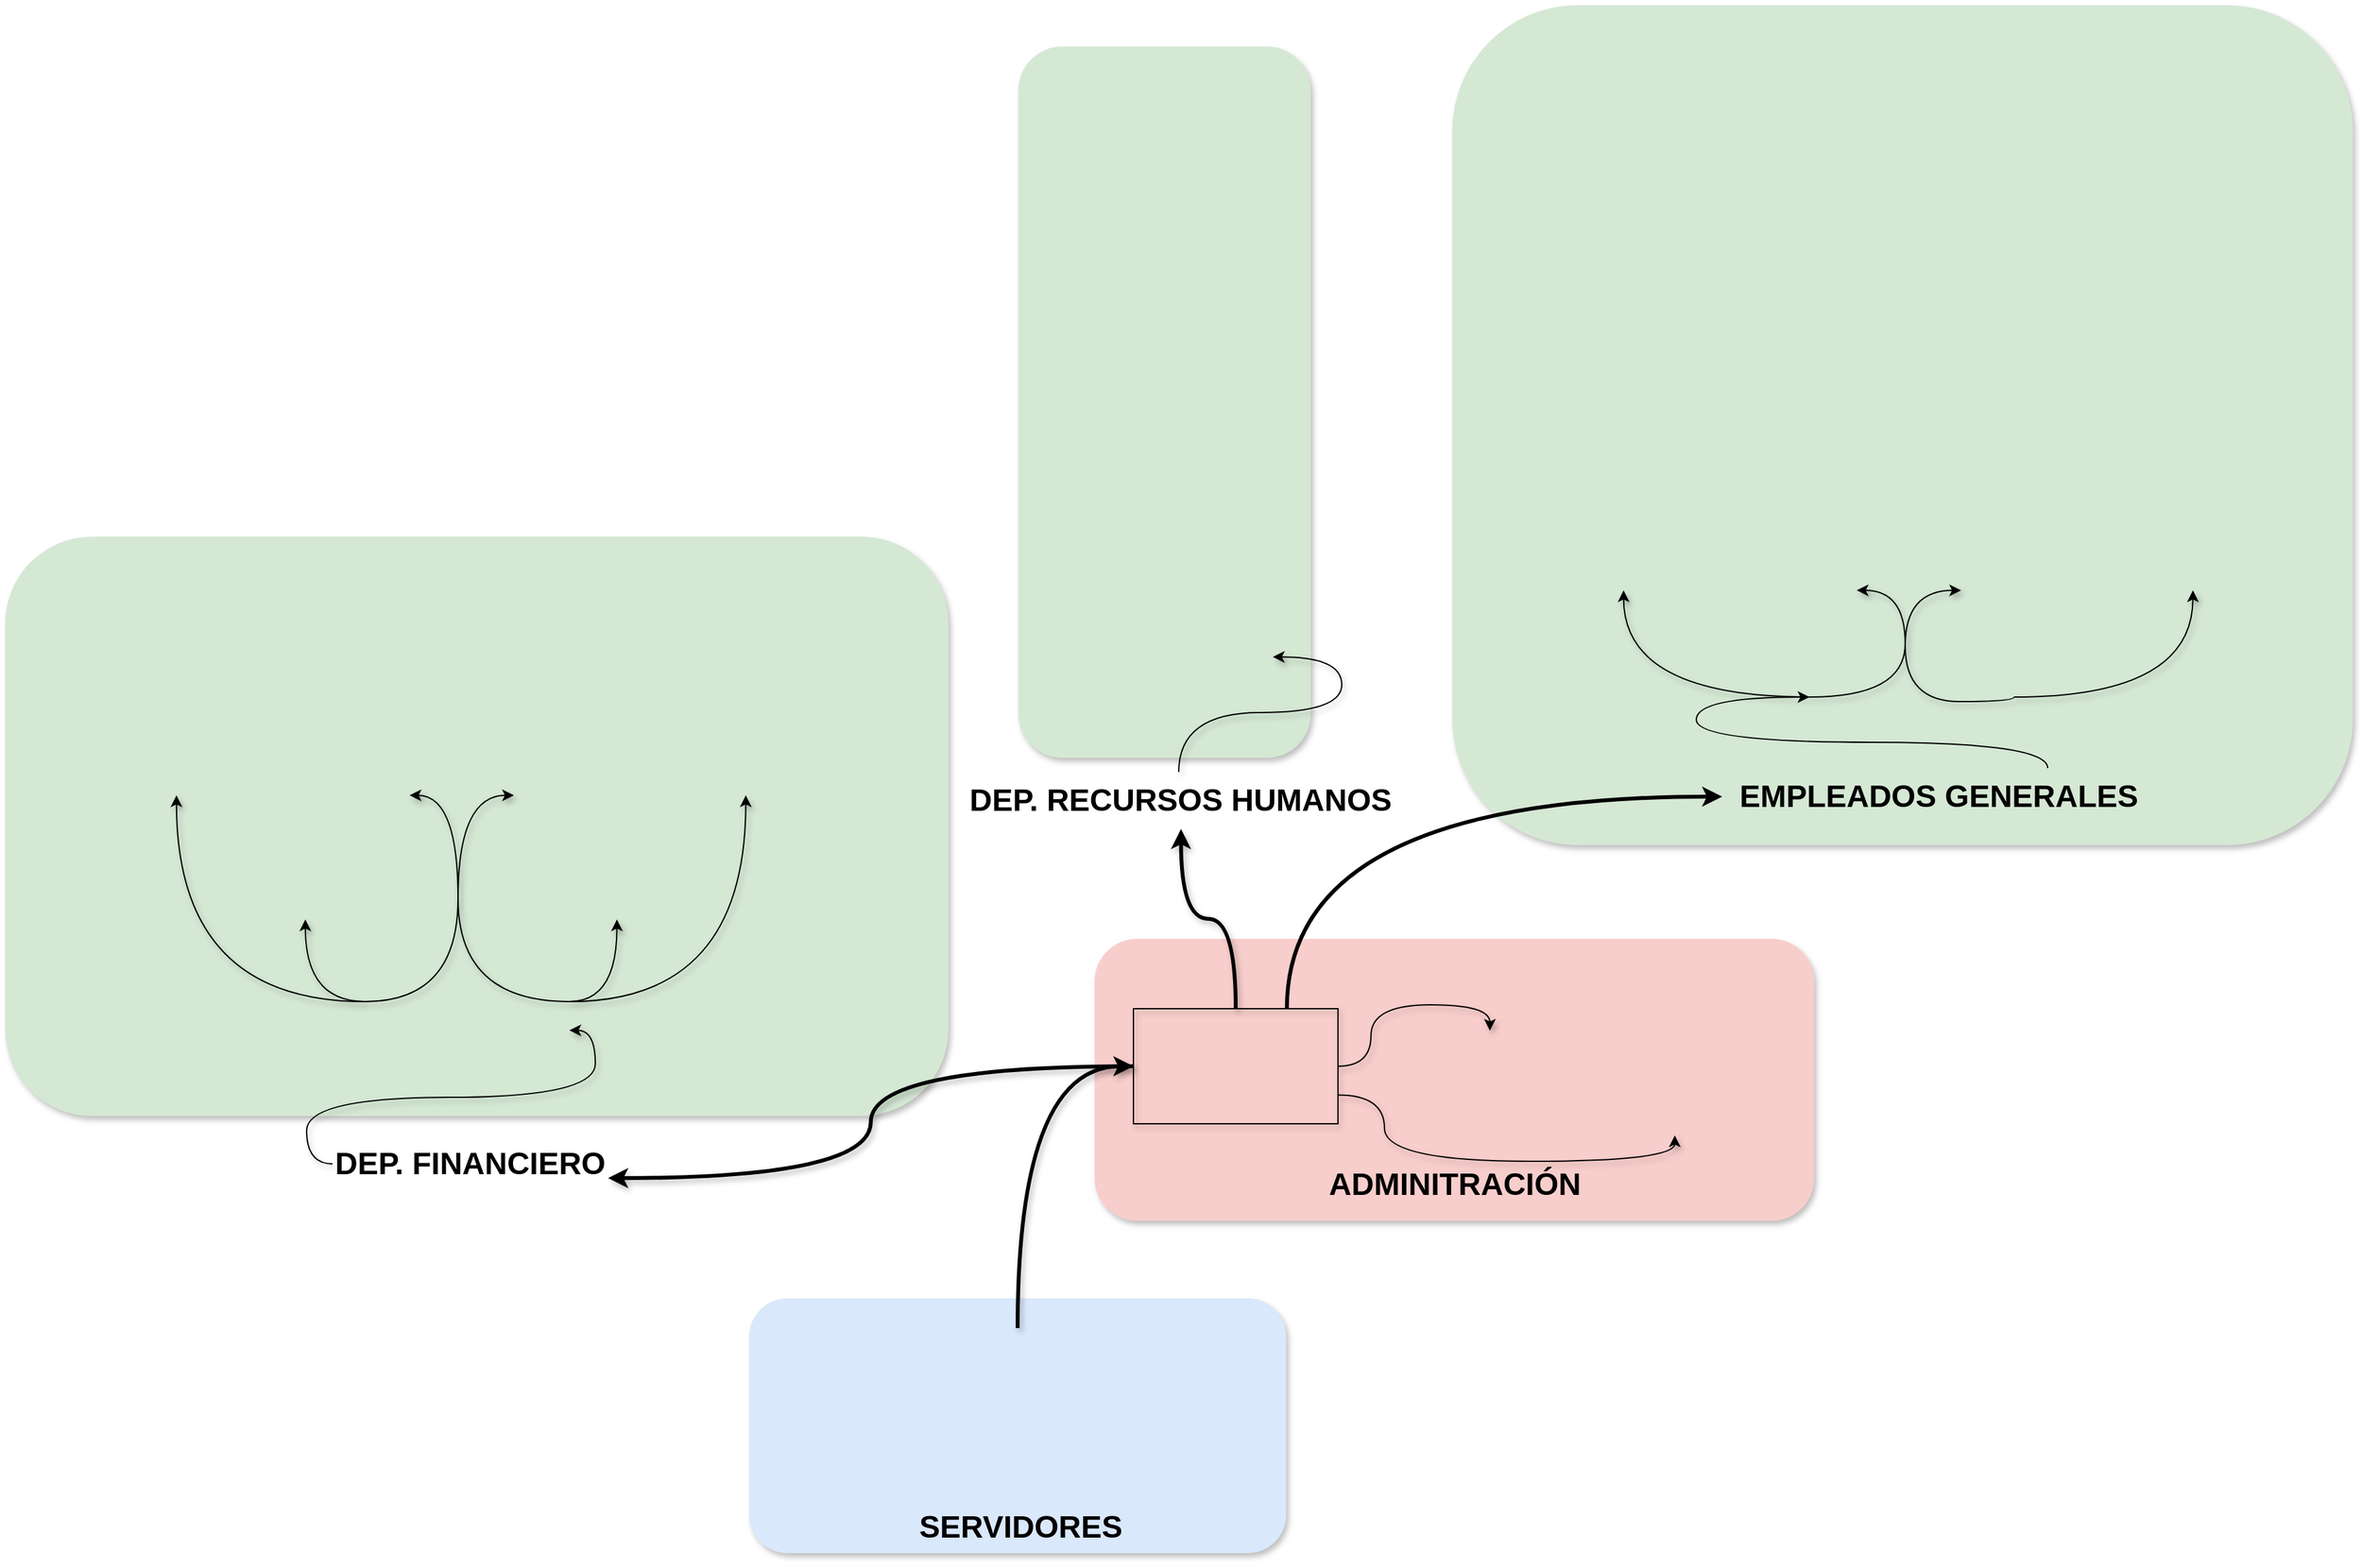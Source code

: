 <mxfile version="26.0.6">
  <diagram name="Página-1" id="QF5iy-u7Yr_LrmfGwRwX">
    <mxGraphModel dx="2790" dy="2100" grid="0" gridSize="10" guides="1" tooltips="1" connect="1" arrows="1" fold="1" page="0" pageScale="1" pageWidth="827" pageHeight="1169" math="0" shadow="0">
      <root>
        <mxCell id="0" />
        <mxCell id="1" parent="0" />
        <mxCell id="zVhVhjhVTbUy0921jr-u-85" value="" style="rounded=1;whiteSpace=wrap;html=1;fillColor=#d5e8d4;strokeColor=none;shadow=1;" vertex="1" parent="1">
          <mxGeometry x="733.43" y="-575" width="696" height="649.5" as="geometry" />
        </mxCell>
        <mxCell id="zVhVhjhVTbUy0921jr-u-69" value="" style="rounded=1;whiteSpace=wrap;html=1;fillColor=#d5e8d4;strokeColor=none;shadow=1;" vertex="1" parent="1">
          <mxGeometry x="398" y="-543" width="226" height="550" as="geometry" />
        </mxCell>
        <mxCell id="zVhVhjhVTbUy0921jr-u-49" value="" style="rounded=1;whiteSpace=wrap;html=1;fillColor=#d5e8d4;strokeColor=none;shadow=1;" vertex="1" parent="1">
          <mxGeometry x="-385" y="-164" width="729" height="448" as="geometry" />
        </mxCell>
        <mxCell id="zVhVhjhVTbUy0921jr-u-42" value="" style="rounded=1;whiteSpace=wrap;html=1;fillColor=#f8cecc;strokeColor=none;shadow=1;" vertex="1" parent="1">
          <mxGeometry x="457" y="147" width="556" height="218" as="geometry" />
        </mxCell>
        <mxCell id="zVhVhjhVTbUy0921jr-u-40" value="" style="rounded=1;whiteSpace=wrap;html=1;fillColor=#dae8fc;strokeColor=none;shadow=1;" vertex="1" parent="1">
          <mxGeometry x="190" y="425" width="415" height="197" as="geometry" />
        </mxCell>
        <mxCell id="zVhVhjhVTbUy0921jr-u-38" value="" style="shape=image;verticalLabelPosition=bottom;labelBackgroundColor=default;verticalAlign=top;aspect=fixed;imageAspect=0;image=https://pngimg.com/d/server_PNG29.png;dropTarget=0;shadow=1;" vertex="1" parent="1">
          <mxGeometry x="245" y="448" width="137" height="137" as="geometry" />
        </mxCell>
        <mxCell id="zVhVhjhVTbUy0921jr-u-10" value="&lt;h1&gt;&lt;font&gt;ADMINITRACIÓN&lt;/font&gt;&lt;/h1&gt;" style="text;html=1;align=center;verticalAlign=middle;whiteSpace=wrap;rounded=0;fontStyle=1;shadow=1;" vertex="1" parent="1">
          <mxGeometry x="628.5" y="315" width="213" height="44" as="geometry" />
        </mxCell>
        <mxCell id="zVhVhjhVTbUy0921jr-u-44" style="edgeStyle=orthogonalEdgeStyle;rounded=0;orthogonalLoop=1;jettySize=auto;html=1;exitX=0.5;exitY=0;exitDx=0;exitDy=0;entryX=0;entryY=0.5;entryDx=0;entryDy=0;curved=1;shadow=1;strokeWidth=3;" edge="1" parent="1" source="zVhVhjhVTbUy0921jr-u-28" target="zVhVhjhVTbUy0921jr-u-35">
          <mxGeometry relative="1" as="geometry" />
        </mxCell>
        <mxCell id="zVhVhjhVTbUy0921jr-u-28" value="" style="shape=image;verticalLabelPosition=bottom;labelBackgroundColor=default;verticalAlign=top;aspect=fixed;imageAspect=0;image=https://pngimg.com/d/server_PNG29.png;shadow=1;" vertex="1" parent="1">
          <mxGeometry x="329" y="448" width="137" height="137" as="geometry" />
        </mxCell>
        <mxCell id="zVhVhjhVTbUy0921jr-u-45" style="edgeStyle=orthogonalEdgeStyle;rounded=0;orthogonalLoop=1;jettySize=auto;html=1;exitX=1;exitY=0.5;exitDx=0;exitDy=0;curved=1;entryX=0.5;entryY=0;entryDx=0;entryDy=0;shadow=1;" edge="1" parent="1" source="zVhVhjhVTbUy0921jr-u-35" target="zVhVhjhVTbUy0921jr-u-36">
          <mxGeometry relative="1" as="geometry">
            <mxPoint x="690" y="253" as="targetPoint" />
          </mxGeometry>
        </mxCell>
        <mxCell id="zVhVhjhVTbUy0921jr-u-48" style="edgeStyle=orthogonalEdgeStyle;rounded=0;orthogonalLoop=1;jettySize=auto;html=1;exitX=1;exitY=0.75;exitDx=0;exitDy=0;entryX=0.5;entryY=1;entryDx=0;entryDy=0;curved=1;shadow=1;" edge="1" parent="1" source="zVhVhjhVTbUy0921jr-u-35" target="zVhVhjhVTbUy0921jr-u-47">
          <mxGeometry relative="1" as="geometry">
            <Array as="points">
              <mxPoint x="681" y="268" />
              <mxPoint x="681" y="319" />
              <mxPoint x="905" y="319" />
            </Array>
          </mxGeometry>
        </mxCell>
        <mxCell id="zVhVhjhVTbUy0921jr-u-51" style="edgeStyle=orthogonalEdgeStyle;rounded=0;orthogonalLoop=1;jettySize=auto;html=1;entryX=1;entryY=0.75;entryDx=0;entryDy=0;curved=1;exitX=0;exitY=0.5;exitDx=0;exitDy=0;shadow=1;" edge="1" parent="1" source="zVhVhjhVTbUy0921jr-u-52" target="zVhVhjhVTbUy0921jr-u-50">
          <mxGeometry relative="1" as="geometry">
            <mxPoint x="413" y="311.5" as="sourcePoint" />
          </mxGeometry>
        </mxCell>
        <mxCell id="zVhVhjhVTbUy0921jr-u-84" style="edgeStyle=orthogonalEdgeStyle;rounded=0;orthogonalLoop=1;jettySize=auto;html=1;curved=1;shadow=1;" edge="1" parent="1" source="zVhVhjhVTbUy0921jr-u-77" target="zVhVhjhVTbUy0921jr-u-76">
          <mxGeometry relative="1" as="geometry">
            <mxPoint x="566" y="201" as="sourcePoint" />
            <Array as="points">
              <mxPoint x="522" y="-28" />
              <mxPoint x="648" y="-28" />
              <mxPoint x="648" y="-71" />
            </Array>
          </mxGeometry>
        </mxCell>
        <mxCell id="zVhVhjhVTbUy0921jr-u-96" style="edgeStyle=orthogonalEdgeStyle;rounded=0;orthogonalLoop=1;jettySize=auto;html=1;exitX=0.75;exitY=0;exitDx=0;exitDy=0;entryX=0;entryY=0.5;entryDx=0;entryDy=0;curved=1;" edge="1" parent="1" source="zVhVhjhVTbUy0921jr-u-91" target="zVhVhjhVTbUy0921jr-u-90">
          <mxGeometry relative="1" as="geometry">
            <mxPoint x="163.997" y="-123" as="sourcePoint" />
          </mxGeometry>
        </mxCell>
        <mxCell id="zVhVhjhVTbUy0921jr-u-35" value="" style="shape=image;verticalLabelPosition=bottom;labelBackgroundColor=default;verticalAlign=top;aspect=fixed;imageAspect=0;image=https://www.dlink.com/fr/fr/-/media/product-pages/dws/3160-24tc/dws_3160_24_tc_a1_image_front.png;imageBorder=default;shadow=1;" vertex="1" parent="1">
          <mxGeometry x="487" y="201" width="158.09" height="89" as="geometry" />
        </mxCell>
        <mxCell id="zVhVhjhVTbUy0921jr-u-36" value="" style="shape=image;verticalLabelPosition=bottom;labelBackgroundColor=default;verticalAlign=top;aspect=fixed;imageAspect=0;image=https://www.pngarts.com/files/3/Computer-Desktop-PC-PNG-Download-Image.png;shadow=1;" vertex="1" parent="1">
          <mxGeometry x="696.1" y="218" width="132.79" height="81" as="geometry" />
        </mxCell>
        <mxCell id="zVhVhjhVTbUy0921jr-u-39" value="" style="shape=image;verticalLabelPosition=bottom;labelBackgroundColor=default;verticalAlign=top;aspect=fixed;imageAspect=0;image=https://pngimg.com/d/server_PNG29.png;shadow=1;" vertex="1" parent="1">
          <mxGeometry x="413" y="450" width="137" height="137" as="geometry" />
        </mxCell>
        <mxCell id="zVhVhjhVTbUy0921jr-u-41" value="&lt;h1&gt;SERVIDORES&lt;/h1&gt;" style="text;html=1;align=center;verticalAlign=middle;whiteSpace=wrap;rounded=0;shadow=1;" vertex="1" parent="1">
          <mxGeometry x="322.04" y="587" width="156.02" height="30" as="geometry" />
        </mxCell>
        <mxCell id="zVhVhjhVTbUy0921jr-u-47" value="" style="shape=image;verticalLabelPosition=bottom;labelBackgroundColor=default;verticalAlign=top;aspect=fixed;imageAspect=0;image=https://www.pngarts.com/files/3/Computer-Desktop-PC-PNG-Download-Image.png;shadow=1;" vertex="1" parent="1">
          <mxGeometry x="839" y="218" width="132.79" height="81" as="geometry" />
        </mxCell>
        <mxCell id="zVhVhjhVTbUy0921jr-u-60" style="edgeStyle=orthogonalEdgeStyle;rounded=0;orthogonalLoop=1;jettySize=auto;html=1;exitX=0;exitY=0.5;exitDx=0;exitDy=0;entryX=0.5;entryY=1;entryDx=0;entryDy=0;curved=1;shadow=1;" edge="1" parent="1" source="zVhVhjhVTbUy0921jr-u-50" target="zVhVhjhVTbUy0921jr-u-53">
          <mxGeometry relative="1" as="geometry" />
        </mxCell>
        <mxCell id="zVhVhjhVTbUy0921jr-u-61" style="edgeStyle=orthogonalEdgeStyle;rounded=0;orthogonalLoop=1;jettySize=auto;html=1;exitX=0;exitY=0.5;exitDx=0;exitDy=0;entryX=0.75;entryY=1;entryDx=0;entryDy=0;curved=1;shadow=1;" edge="1" parent="1" source="zVhVhjhVTbUy0921jr-u-50" target="zVhVhjhVTbUy0921jr-u-55">
          <mxGeometry relative="1" as="geometry">
            <Array as="points">
              <mxPoint x="-35" y="196" />
              <mxPoint x="-35" y="36" />
            </Array>
          </mxGeometry>
        </mxCell>
        <mxCell id="zVhVhjhVTbUy0921jr-u-65" style="edgeStyle=orthogonalEdgeStyle;rounded=0;orthogonalLoop=1;jettySize=auto;html=1;exitX=1;exitY=0.5;exitDx=0;exitDy=0;entryX=0.25;entryY=1;entryDx=0;entryDy=0;curved=1;shadow=1;" edge="1" parent="1" source="zVhVhjhVTbUy0921jr-u-50" target="zVhVhjhVTbUy0921jr-u-56">
          <mxGeometry relative="1" as="geometry">
            <Array as="points">
              <mxPoint x="-35" y="196" />
              <mxPoint x="-35" y="36" />
            </Array>
          </mxGeometry>
        </mxCell>
        <mxCell id="zVhVhjhVTbUy0921jr-u-66" style="edgeStyle=orthogonalEdgeStyle;rounded=0;orthogonalLoop=1;jettySize=auto;html=1;exitX=1;exitY=0.5;exitDx=0;exitDy=0;entryX=0.5;entryY=1;entryDx=0;entryDy=0;curved=1;shadow=1;" edge="1" parent="1" source="zVhVhjhVTbUy0921jr-u-50" target="zVhVhjhVTbUy0921jr-u-57">
          <mxGeometry relative="1" as="geometry" />
        </mxCell>
        <mxCell id="zVhVhjhVTbUy0921jr-u-67" style="edgeStyle=orthogonalEdgeStyle;rounded=0;orthogonalLoop=1;jettySize=auto;html=1;exitX=0;exitY=0.5;exitDx=0;exitDy=0;entryX=0.25;entryY=1;entryDx=0;entryDy=0;curved=1;shadow=1;" edge="1" parent="1" source="zVhVhjhVTbUy0921jr-u-50" target="zVhVhjhVTbUy0921jr-u-58">
          <mxGeometry relative="1" as="geometry" />
        </mxCell>
        <mxCell id="zVhVhjhVTbUy0921jr-u-68" style="edgeStyle=orthogonalEdgeStyle;rounded=0;orthogonalLoop=1;jettySize=auto;html=1;exitX=1;exitY=0.5;exitDx=0;exitDy=0;entryX=0.75;entryY=1;entryDx=0;entryDy=0;curved=1;shadow=1;" edge="1" parent="1" source="zVhVhjhVTbUy0921jr-u-50" target="zVhVhjhVTbUy0921jr-u-59">
          <mxGeometry relative="1" as="geometry" />
        </mxCell>
        <mxCell id="zVhVhjhVTbUy0921jr-u-50" value="" style="shape=image;verticalLabelPosition=bottom;labelBackgroundColor=default;verticalAlign=top;aspect=fixed;imageAspect=0;image=https://www.dlink.com/fr/fr/-/media/product-pages/dws/3160-24tc/dws_3160_24_tc_a1_image_front.png;shadow=1;" vertex="1" parent="1">
          <mxGeometry x="-107.0" y="151" width="158.09" height="89" as="geometry" />
        </mxCell>
        <mxCell id="zVhVhjhVTbUy0921jr-u-53" value="" style="shape=image;verticalLabelPosition=bottom;labelBackgroundColor=default;verticalAlign=top;aspect=fixed;imageAspect=0;image=https://www.pngarts.com/files/3/Computer-Desktop-PC-PNG-Download-Image.png;shadow=1;" vertex="1" parent="1">
          <mxGeometry x="-319" y="-45" width="132.79" height="81" as="geometry" />
        </mxCell>
        <mxCell id="zVhVhjhVTbUy0921jr-u-55" value="" style="shape=image;verticalLabelPosition=bottom;labelBackgroundColor=default;verticalAlign=top;aspect=fixed;imageAspect=0;image=https://www.pngarts.com/files/3/Computer-Desktop-PC-PNG-Download-Image.png;shadow=1;" vertex="1" parent="1">
          <mxGeometry x="-172" y="-45" width="132.79" height="81" as="geometry" />
        </mxCell>
        <mxCell id="zVhVhjhVTbUy0921jr-u-56" value="" style="shape=image;verticalLabelPosition=bottom;labelBackgroundColor=default;verticalAlign=top;aspect=fixed;imageAspect=0;image=https://www.pngarts.com/files/3/Computer-Desktop-PC-PNG-Download-Image.png;shadow=1;" vertex="1" parent="1">
          <mxGeometry x="-25" y="-45" width="132.79" height="81" as="geometry" />
        </mxCell>
        <mxCell id="zVhVhjhVTbUy0921jr-u-57" value="" style="shape=image;verticalLabelPosition=bottom;labelBackgroundColor=default;verticalAlign=top;aspect=fixed;imageAspect=0;image=https://www.pngarts.com/files/3/Computer-Desktop-PC-PNG-Download-Image.png;shadow=1;" vertex="1" parent="1">
          <mxGeometry x="121" y="-45" width="132.79" height="81" as="geometry" />
        </mxCell>
        <mxCell id="zVhVhjhVTbUy0921jr-u-58" value="" style="shape=image;verticalLabelPosition=bottom;labelBackgroundColor=default;verticalAlign=top;aspect=fixed;imageAspect=0;image=https://www.pngarts.com/files/3/Computer-Desktop-PC-PNG-Download-Image.png;shadow=1;" vertex="1" parent="1">
          <mxGeometry x="-186.21" y="51" width="132.79" height="81" as="geometry" />
        </mxCell>
        <mxCell id="zVhVhjhVTbUy0921jr-u-59" value="" style="shape=image;verticalLabelPosition=bottom;labelBackgroundColor=default;verticalAlign=top;aspect=fixed;imageAspect=0;image=https://www.pngarts.com/files/3/Computer-Desktop-PC-PNG-Download-Image.png;shadow=1;" vertex="1" parent="1">
          <mxGeometry x="-11.79" y="51" width="132.79" height="81" as="geometry" />
        </mxCell>
        <mxCell id="zVhVhjhVTbUy0921jr-u-76" value="" style="shape=image;verticalLabelPosition=bottom;labelBackgroundColor=default;verticalAlign=top;aspect=fixed;imageAspect=0;image=https://www.dlink.com/fr/fr/-/media/product-pages/dws/3160-24tc/dws_3160_24_tc_a1_image_front.png;shadow=1;" vertex="1" parent="1">
          <mxGeometry x="436.68" y="-116" width="158.09" height="89" as="geometry" />
        </mxCell>
        <mxCell id="zVhVhjhVTbUy0921jr-u-78" value="" style="shape=image;verticalLabelPosition=bottom;labelBackgroundColor=default;verticalAlign=top;aspect=fixed;imageAspect=0;image=https://www.pngarts.com/files/3/Computer-Desktop-PC-PNG-Download-Image.png;shadow=1;" vertex="1" parent="1">
          <mxGeometry x="448" y="-227" width="132.79" height="81" as="geometry" />
        </mxCell>
        <mxCell id="zVhVhjhVTbUy0921jr-u-79" value="" style="shape=image;verticalLabelPosition=bottom;labelBackgroundColor=default;verticalAlign=top;aspect=fixed;imageAspect=0;image=https://www.pngarts.com/files/3/Computer-Desktop-PC-PNG-Download-Image.png;shadow=1;" vertex="1" parent="1">
          <mxGeometry x="446.0" y="-327" width="132.79" height="81" as="geometry" />
        </mxCell>
        <mxCell id="zVhVhjhVTbUy0921jr-u-81" value="" style="shape=image;verticalLabelPosition=bottom;labelBackgroundColor=default;verticalAlign=top;aspect=fixed;imageAspect=0;image=https://www.pngarts.com/files/3/Computer-Desktop-PC-PNG-Download-Image.png;shadow=1;" vertex="1" parent="1">
          <mxGeometry x="441" y="-513" width="132.79" height="81" as="geometry" />
        </mxCell>
        <mxCell id="zVhVhjhVTbUy0921jr-u-86" style="edgeStyle=orthogonalEdgeStyle;rounded=0;orthogonalLoop=1;jettySize=auto;html=1;exitX=0;exitY=0.5;exitDx=0;exitDy=0;entryX=0.5;entryY=1;entryDx=0;entryDy=0;curved=1;shadow=1;" edge="1" parent="1" source="zVhVhjhVTbUy0921jr-u-90" target="zVhVhjhVTbUy0921jr-u-92">
          <mxGeometry relative="1" as="geometry" />
        </mxCell>
        <mxCell id="zVhVhjhVTbUy0921jr-u-87" style="edgeStyle=orthogonalEdgeStyle;rounded=0;orthogonalLoop=1;jettySize=auto;html=1;exitX=0;exitY=0.5;exitDx=0;exitDy=0;entryX=0.75;entryY=1;entryDx=0;entryDy=0;curved=1;shadow=1;" edge="1" parent="1" source="zVhVhjhVTbUy0921jr-u-90" target="zVhVhjhVTbUy0921jr-u-93">
          <mxGeometry relative="1" as="geometry">
            <Array as="points">
              <mxPoint x="1083.43" y="-40.5" />
              <mxPoint x="1083.43" y="-122.5" />
            </Array>
          </mxGeometry>
        </mxCell>
        <mxCell id="zVhVhjhVTbUy0921jr-u-88" style="edgeStyle=orthogonalEdgeStyle;rounded=0;orthogonalLoop=1;jettySize=auto;html=1;exitX=1;exitY=0.5;exitDx=0;exitDy=0;entryX=0.25;entryY=1;entryDx=0;entryDy=0;curved=1;shadow=1;" edge="1" parent="1" source="zVhVhjhVTbUy0921jr-u-90" target="zVhVhjhVTbUy0921jr-u-94">
          <mxGeometry relative="1" as="geometry">
            <Array as="points">
              <mxPoint x="1167.43" y="-36.5" />
              <mxPoint x="1083.43" y="-36.5" />
              <mxPoint x="1083.43" y="-122.5" />
            </Array>
          </mxGeometry>
        </mxCell>
        <mxCell id="zVhVhjhVTbUy0921jr-u-89" style="edgeStyle=orthogonalEdgeStyle;rounded=0;orthogonalLoop=1;jettySize=auto;html=1;exitX=1;exitY=0.5;exitDx=0;exitDy=0;entryX=0.5;entryY=1;entryDx=0;entryDy=0;curved=1;shadow=1;" edge="1" parent="1" source="zVhVhjhVTbUy0921jr-u-90" target="zVhVhjhVTbUy0921jr-u-95">
          <mxGeometry relative="1" as="geometry" />
        </mxCell>
        <mxCell id="zVhVhjhVTbUy0921jr-u-90" value="" style="shape=image;verticalLabelPosition=bottom;labelBackgroundColor=default;verticalAlign=top;aspect=fixed;imageAspect=0;image=https://www.dlink.com/fr/fr/-/media/product-pages/dws/3160-24tc/dws_3160_24_tc_a1_image_front.png;shadow=1;" vertex="1" parent="1">
          <mxGeometry x="1009.43" y="-84.5" width="158.09" height="89" as="geometry" />
        </mxCell>
        <mxCell id="zVhVhjhVTbUy0921jr-u-92" value="" style="shape=image;verticalLabelPosition=bottom;labelBackgroundColor=default;verticalAlign=top;aspect=fixed;imageAspect=0;image=https://www.pngarts.com/files/3/Computer-Desktop-PC-PNG-Download-Image.png;shadow=1;" vertex="1" parent="1">
          <mxGeometry x="799.43" y="-203.5" width="132.79" height="81" as="geometry" />
        </mxCell>
        <mxCell id="zVhVhjhVTbUy0921jr-u-93" value="" style="shape=image;verticalLabelPosition=bottom;labelBackgroundColor=default;verticalAlign=top;aspect=fixed;imageAspect=0;image=https://www.pngarts.com/files/3/Computer-Desktop-PC-PNG-Download-Image.png;shadow=1;" vertex="1" parent="1">
          <mxGeometry x="946.43" y="-203.5" width="132.79" height="81" as="geometry" />
        </mxCell>
        <mxCell id="zVhVhjhVTbUy0921jr-u-94" value="" style="shape=image;verticalLabelPosition=bottom;labelBackgroundColor=default;verticalAlign=top;aspect=fixed;imageAspect=0;image=https://www.pngarts.com/files/3/Computer-Desktop-PC-PNG-Download-Image.png;shadow=1;" vertex="1" parent="1">
          <mxGeometry x="1093.43" y="-203.5" width="132.79" height="81" as="geometry" />
        </mxCell>
        <mxCell id="zVhVhjhVTbUy0921jr-u-95" value="" style="shape=image;verticalLabelPosition=bottom;labelBackgroundColor=default;verticalAlign=top;aspect=fixed;imageAspect=0;image=https://www.pngarts.com/files/3/Computer-Desktop-PC-PNG-Download-Image.png;shadow=1;" vertex="1" parent="1">
          <mxGeometry x="1239.43" y="-203.5" width="132.79" height="81" as="geometry" />
        </mxCell>
        <mxCell id="zVhVhjhVTbUy0921jr-u-97" value="" style="shape=image;verticalLabelPosition=bottom;labelBackgroundColor=default;verticalAlign=top;aspect=fixed;imageAspect=0;image=https://www.pngarts.com/files/3/Computer-Desktop-PC-PNG-Download-Image.png;shadow=1;" vertex="1" parent="1">
          <mxGeometry x="797.53" y="-309" width="132.79" height="81" as="geometry" />
        </mxCell>
        <mxCell id="zVhVhjhVTbUy0921jr-u-98" value="" style="shape=image;verticalLabelPosition=bottom;labelBackgroundColor=default;verticalAlign=top;aspect=fixed;imageAspect=0;image=https://www.pngarts.com/files/3/Computer-Desktop-PC-PNG-Download-Image.png;shadow=1;" vertex="1" parent="1">
          <mxGeometry x="944.53" y="-309" width="132.79" height="81" as="geometry" />
        </mxCell>
        <mxCell id="zVhVhjhVTbUy0921jr-u-99" value="" style="shape=image;verticalLabelPosition=bottom;labelBackgroundColor=default;verticalAlign=top;aspect=fixed;imageAspect=0;image=https://www.pngarts.com/files/3/Computer-Desktop-PC-PNG-Download-Image.png;shadow=1;" vertex="1" parent="1">
          <mxGeometry x="1091.53" y="-309" width="132.79" height="81" as="geometry" />
        </mxCell>
        <mxCell id="zVhVhjhVTbUy0921jr-u-100" value="" style="shape=image;verticalLabelPosition=bottom;labelBackgroundColor=default;verticalAlign=top;aspect=fixed;imageAspect=0;image=https://www.pngarts.com/files/3/Computer-Desktop-PC-PNG-Download-Image.png;shadow=1;" vertex="1" parent="1">
          <mxGeometry x="1237.53" y="-309" width="132.79" height="81" as="geometry" />
        </mxCell>
        <mxCell id="zVhVhjhVTbUy0921jr-u-101" value="" style="shape=image;verticalLabelPosition=bottom;labelBackgroundColor=default;verticalAlign=top;aspect=fixed;imageAspect=0;image=https://www.pngarts.com/files/3/Computer-Desktop-PC-PNG-Download-Image.png;shadow=1;" vertex="1" parent="1">
          <mxGeometry x="802.08" y="-419" width="132.79" height="81" as="geometry" />
        </mxCell>
        <mxCell id="zVhVhjhVTbUy0921jr-u-102" value="" style="shape=image;verticalLabelPosition=bottom;labelBackgroundColor=default;verticalAlign=top;aspect=fixed;imageAspect=0;image=https://www.pngarts.com/files/3/Computer-Desktop-PC-PNG-Download-Image.png;shadow=1;" vertex="1" parent="1">
          <mxGeometry x="949.08" y="-419" width="132.79" height="81" as="geometry" />
        </mxCell>
        <mxCell id="zVhVhjhVTbUy0921jr-u-103" value="" style="shape=image;verticalLabelPosition=bottom;labelBackgroundColor=default;verticalAlign=top;aspect=fixed;imageAspect=0;image=https://www.pngarts.com/files/3/Computer-Desktop-PC-PNG-Download-Image.png;shadow=1;" vertex="1" parent="1">
          <mxGeometry x="1096.08" y="-419" width="132.79" height="81" as="geometry" />
        </mxCell>
        <mxCell id="zVhVhjhVTbUy0921jr-u-104" value="" style="shape=image;verticalLabelPosition=bottom;labelBackgroundColor=default;verticalAlign=top;aspect=fixed;imageAspect=0;image=https://www.pngarts.com/files/3/Computer-Desktop-PC-PNG-Download-Image.png;shadow=1;" vertex="1" parent="1">
          <mxGeometry x="1242.08" y="-419" width="132.79" height="81" as="geometry" />
        </mxCell>
        <mxCell id="zVhVhjhVTbUy0921jr-u-105" value="" style="shape=image;verticalLabelPosition=bottom;labelBackgroundColor=default;verticalAlign=top;aspect=fixed;imageAspect=0;image=https://www.pngarts.com/files/3/Computer-Desktop-PC-PNG-Download-Image.png;shadow=1;" vertex="1" parent="1">
          <mxGeometry x="797.53" y="-529" width="132.79" height="81" as="geometry" />
        </mxCell>
        <mxCell id="zVhVhjhVTbUy0921jr-u-106" value="" style="shape=image;verticalLabelPosition=bottom;labelBackgroundColor=default;verticalAlign=top;aspect=fixed;imageAspect=0;image=https://www.pngarts.com/files/3/Computer-Desktop-PC-PNG-Download-Image.png;shadow=1;" vertex="1" parent="1">
          <mxGeometry x="944.53" y="-529" width="132.79" height="81" as="geometry" />
        </mxCell>
        <mxCell id="zVhVhjhVTbUy0921jr-u-107" value="" style="shape=image;verticalLabelPosition=bottom;labelBackgroundColor=default;verticalAlign=top;aspect=fixed;imageAspect=0;image=https://www.pngarts.com/files/3/Computer-Desktop-PC-PNG-Download-Image.png;shadow=1;" vertex="1" parent="1">
          <mxGeometry x="1091.53" y="-529" width="132.79" height="81" as="geometry" />
        </mxCell>
        <mxCell id="zVhVhjhVTbUy0921jr-u-108" value="" style="shape=image;verticalLabelPosition=bottom;labelBackgroundColor=default;verticalAlign=top;aspect=fixed;imageAspect=0;image=https://www.pngarts.com/files/3/Computer-Desktop-PC-PNG-Download-Image.png;shadow=1;" vertex="1" parent="1">
          <mxGeometry x="1237.53" y="-529" width="132.79" height="81" as="geometry" />
        </mxCell>
        <mxCell id="zVhVhjhVTbUy0921jr-u-80" value="" style="shape=image;verticalLabelPosition=bottom;labelBackgroundColor=default;verticalAlign=top;aspect=fixed;imageAspect=0;image=https://www.pngarts.com/files/3/Computer-Desktop-PC-PNG-Download-Image.png;shadow=1;" vertex="1" parent="1">
          <mxGeometry x="446" y="-420" width="132.79" height="81" as="geometry" />
        </mxCell>
        <mxCell id="zVhVhjhVTbUy0921jr-u-110" value="" style="edgeStyle=orthogonalEdgeStyle;rounded=0;orthogonalLoop=1;jettySize=auto;html=1;curved=1;shadow=1;strokeWidth=3;" edge="1" parent="1" source="zVhVhjhVTbUy0921jr-u-35" target="zVhVhjhVTbUy0921jr-u-77">
          <mxGeometry relative="1" as="geometry">
            <mxPoint x="522" y="201" as="sourcePoint" />
            <mxPoint x="595" y="-71" as="targetPoint" />
            <Array as="points" />
          </mxGeometry>
        </mxCell>
        <mxCell id="zVhVhjhVTbUy0921jr-u-77" value="&lt;h1&gt;DEP. RECURSOS HUMANOS&lt;/h1&gt;" style="text;html=1;align=center;verticalAlign=middle;whiteSpace=wrap;rounded=0;fontStyle=1;shadow=1;" vertex="1" parent="1">
          <mxGeometry x="356" y="18" width="335.45" height="44" as="geometry" />
        </mxCell>
        <mxCell id="zVhVhjhVTbUy0921jr-u-114" value="" style="edgeStyle=orthogonalEdgeStyle;rounded=0;orthogonalLoop=1;jettySize=auto;html=1;exitX=0.75;exitY=0;exitDx=0;exitDy=0;entryX=0;entryY=0.5;entryDx=0;entryDy=0;curved=1;strokeWidth=3;" edge="1" parent="1" source="zVhVhjhVTbUy0921jr-u-35" target="zVhVhjhVTbUy0921jr-u-91">
          <mxGeometry relative="1" as="geometry">
            <mxPoint x="606" y="201" as="sourcePoint" />
            <mxPoint x="1009" y="-40" as="targetPoint" />
          </mxGeometry>
        </mxCell>
        <mxCell id="zVhVhjhVTbUy0921jr-u-91" value="&lt;h1&gt;EMPLEADOS GENERALES&lt;/h1&gt;" style="text;html=1;align=center;verticalAlign=middle;whiteSpace=wrap;rounded=0;fontStyle=1;shadow=1;" vertex="1" parent="1">
          <mxGeometry x="942" y="15" width="335.45" height="44" as="geometry" />
        </mxCell>
        <mxCell id="zVhVhjhVTbUy0921jr-u-115" value="" style="edgeStyle=orthogonalEdgeStyle;rounded=0;orthogonalLoop=1;jettySize=auto;html=1;entryX=1;entryY=0.75;entryDx=0;entryDy=0;curved=1;exitX=0;exitY=0.5;exitDx=0;exitDy=0;shadow=1;strokeWidth=3;" edge="1" parent="1" source="zVhVhjhVTbUy0921jr-u-35" target="zVhVhjhVTbUy0921jr-u-52">
          <mxGeometry relative="1" as="geometry">
            <mxPoint x="487" y="246" as="sourcePoint" />
            <mxPoint x="51" y="218" as="targetPoint" />
          </mxGeometry>
        </mxCell>
        <mxCell id="zVhVhjhVTbUy0921jr-u-52" value="&lt;h1&gt;DEP. FINANCIERO&lt;/h1&gt;" style="text;html=1;align=center;verticalAlign=middle;whiteSpace=wrap;rounded=0;fontStyle=1;shadow=1;" vertex="1" parent="1">
          <mxGeometry x="-132" y="299" width="213" height="44" as="geometry" />
        </mxCell>
      </root>
    </mxGraphModel>
  </diagram>
</mxfile>
